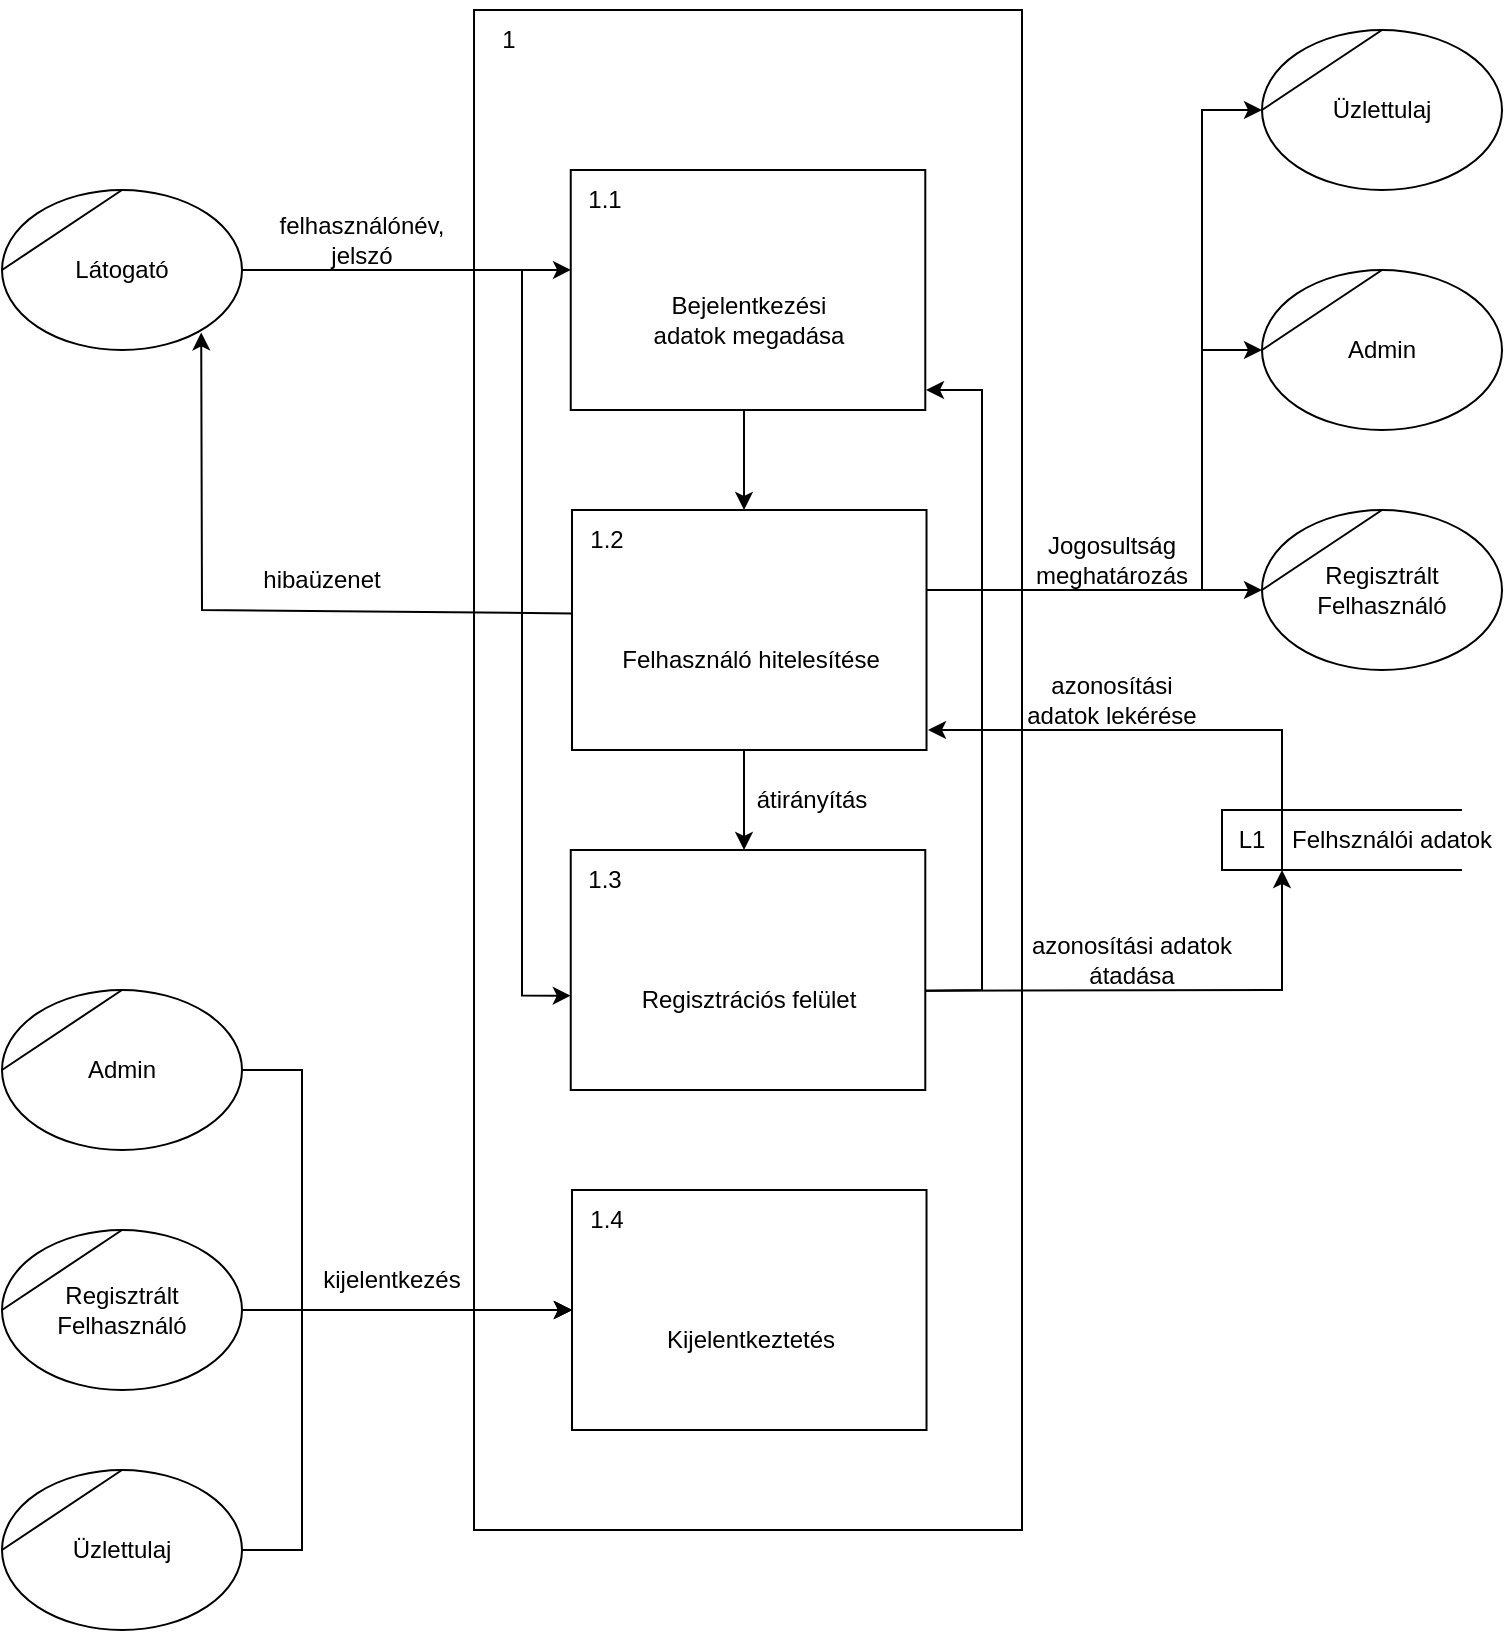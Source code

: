<mxfile version="20.8.20" type="device"><diagram name="Page-1" id="wBHr8lDyeCEjuskGQir8"><mxGraphModel dx="1979" dy="1143" grid="1" gridSize="10" guides="1" tooltips="1" connect="1" arrows="1" fold="1" page="1" pageScale="1" pageWidth="827" pageHeight="1169" math="0" shadow="0"><root><mxCell id="0"/><mxCell id="1" parent="0"/><mxCell id="6Y3xSeC-OIGS1qBUJar_-1" value="" style="html=1;dashed=0;whitespace=wrap;shape=mxgraph.dfd.process;align=center;container=1;collapsible=0;spacingTop=30;" parent="1" vertex="1"><mxGeometry x="276.01" y="150" width="273.99" height="760" as="geometry"/></mxCell><mxCell id="6Y3xSeC-OIGS1qBUJar_-2" value="1" style="text;html=1;strokeColor=none;fillColor=none;align=center;verticalAlign=middle;whiteSpace=wrap;rounded=0;movable=0;resizable=0;rotatable=0;cloneable=0;deletable=0;connectable=0;allowArrows=0;pointerEvents=1;" parent="6Y3xSeC-OIGS1qBUJar_-1" vertex="1"><mxGeometry width="35" height="30" as="geometry"/></mxCell><mxCell id="6Y3xSeC-OIGS1qBUJar_-3" value="" style="text;html=1;strokeColor=none;fillColor=none;align=left;verticalAlign=middle;whiteSpace=wrap;rounded=0;movable=0;resizable=0;connectable=0;allowArrows=0;rotatable=0;cloneable=0;deletable=0;spacingLeft=6;autosize=1;resizeWidth=0;" parent="6Y3xSeC-OIGS1qBUJar_-1" vertex="1"><mxGeometry x="35" y="-5" width="50" height="40" as="geometry"/></mxCell><mxCell id="6Y3xSeC-OIGS1qBUJar_-7" value="Bejelentkezési&lt;br&gt;adatok megadása" style="html=1;dashed=0;whitespace=wrap;shape=mxgraph.dfd.process2;align=center;container=1;collapsible=0;spacingTop=30;" parent="6Y3xSeC-OIGS1qBUJar_-1" vertex="1"><mxGeometry x="48.366" y="80" width="177.266" height="120" as="geometry"/></mxCell><mxCell id="6Y3xSeC-OIGS1qBUJar_-8" value="1.1" style="text;html=1;strokeColor=none;fillColor=none;align=center;verticalAlign=middle;whiteSpace=wrap;rounded=0;connectable=0;allowArrows=0;editable=1;movable=0;resizable=0;rotatable=0;deletable=0;locked=0;cloneable=0;" parent="6Y3xSeC-OIGS1qBUJar_-7" vertex="1"><mxGeometry width="35" height="30" as="geometry"/></mxCell><mxCell id="6Y3xSeC-OIGS1qBUJar_-9" value="" style="text;strokeColor=none;fillColor=none;align=left;verticalAlign=middle;whiteSpace=wrap;rounded=0;autosize=1;connectable=0;allowArrows=0;movable=0;resizable=0;rotatable=0;deletable=0;cloneable=0;spacingLeft=6;fontStyle=0;html=1;" parent="6Y3xSeC-OIGS1qBUJar_-7" vertex="1"><mxGeometry x="35" y="-5" width="50" height="40" as="geometry"/></mxCell><mxCell id="6Y3xSeC-OIGS1qBUJar_-16" value="Felhasználó hitelesítése" style="html=1;dashed=0;whitespace=wrap;shape=mxgraph.dfd.process2;align=center;container=1;collapsible=0;spacingTop=30;" parent="6Y3xSeC-OIGS1qBUJar_-1" vertex="1"><mxGeometry x="48.986" y="250" width="177.266" height="120" as="geometry"/></mxCell><mxCell id="6Y3xSeC-OIGS1qBUJar_-17" value="1.2" style="text;html=1;strokeColor=none;fillColor=none;align=center;verticalAlign=middle;whiteSpace=wrap;rounded=0;connectable=0;allowArrows=0;editable=1;movable=0;resizable=0;rotatable=0;deletable=0;locked=0;cloneable=0;" parent="6Y3xSeC-OIGS1qBUJar_-16" vertex="1"><mxGeometry width="35" height="30" as="geometry"/></mxCell><mxCell id="6Y3xSeC-OIGS1qBUJar_-18" value="" style="text;strokeColor=none;fillColor=none;align=left;verticalAlign=middle;whiteSpace=wrap;rounded=0;autosize=1;connectable=0;allowArrows=0;movable=0;resizable=0;rotatable=0;deletable=0;cloneable=0;spacingLeft=6;fontStyle=0;html=1;" parent="6Y3xSeC-OIGS1qBUJar_-16" vertex="1"><mxGeometry x="35" y="-5" width="50" height="40" as="geometry"/></mxCell><mxCell id="6Y3xSeC-OIGS1qBUJar_-21" value="" style="endArrow=classic;html=1;rounded=0;" parent="6Y3xSeC-OIGS1qBUJar_-1" edge="1"><mxGeometry width="50" height="50" relative="1" as="geometry"><mxPoint x="135" y="370" as="sourcePoint"/><mxPoint x="135" y="420" as="targetPoint"/></mxGeometry></mxCell><mxCell id="6Y3xSeC-OIGS1qBUJar_-24" value="Regisztrációs felület" style="html=1;dashed=0;whitespace=wrap;shape=mxgraph.dfd.process2;align=center;container=1;collapsible=0;spacingTop=30;" parent="6Y3xSeC-OIGS1qBUJar_-1" vertex="1"><mxGeometry x="48.366" y="420" width="177.266" height="120" as="geometry"/></mxCell><mxCell id="6Y3xSeC-OIGS1qBUJar_-25" value="1.3" style="text;html=1;strokeColor=none;fillColor=none;align=center;verticalAlign=middle;whiteSpace=wrap;rounded=0;connectable=0;allowArrows=0;editable=1;movable=0;resizable=0;rotatable=0;deletable=0;locked=0;cloneable=0;" parent="6Y3xSeC-OIGS1qBUJar_-24" vertex="1"><mxGeometry width="35" height="30" as="geometry"/></mxCell><mxCell id="6Y3xSeC-OIGS1qBUJar_-26" value="" style="text;strokeColor=none;fillColor=none;align=left;verticalAlign=middle;whiteSpace=wrap;rounded=0;autosize=1;connectable=0;allowArrows=0;movable=0;resizable=0;rotatable=0;deletable=0;cloneable=0;spacingLeft=6;fontStyle=0;html=1;" parent="6Y3xSeC-OIGS1qBUJar_-24" vertex="1"><mxGeometry x="35" y="-5" width="50" height="40" as="geometry"/></mxCell><mxCell id="6Y3xSeC-OIGS1qBUJar_-27" value="átirányítás" style="text;html=1;strokeColor=none;fillColor=none;align=center;verticalAlign=middle;whiteSpace=wrap;rounded=0;" parent="6Y3xSeC-OIGS1qBUJar_-1" vertex="1"><mxGeometry x="137.99" y="380" width="62.01" height="30" as="geometry"/></mxCell><mxCell id="6Y3xSeC-OIGS1qBUJar_-29" value="" style="endArrow=classic;html=1;rounded=0;" parent="6Y3xSeC-OIGS1qBUJar_-1" edge="1"><mxGeometry width="50" height="50" relative="1" as="geometry"><mxPoint x="135" y="200" as="sourcePoint"/><mxPoint x="135" y="250" as="targetPoint"/></mxGeometry></mxCell><mxCell id="6Y3xSeC-OIGS1qBUJar_-30" value="" style="endArrow=classic;html=1;rounded=0;exitX=1.001;exitY=0.586;exitDx=0;exitDy=0;exitPerimeter=0;" parent="6Y3xSeC-OIGS1qBUJar_-1" source="6Y3xSeC-OIGS1qBUJar_-24" edge="1"><mxGeometry width="50" height="50" relative="1" as="geometry"><mxPoint x="243.99" y="490" as="sourcePoint"/><mxPoint x="225.99" y="190" as="targetPoint"/><Array as="points"><mxPoint x="253.99" y="490"/><mxPoint x="253.99" y="190"/></Array></mxGeometry></mxCell><mxCell id="t-ofbgn7-wJjIu8tS1og-3" value="Kijelentkeztetés" style="html=1;dashed=0;whitespace=wrap;shape=mxgraph.dfd.process2;align=center;container=1;collapsible=0;spacingTop=30;" parent="6Y3xSeC-OIGS1qBUJar_-1" vertex="1"><mxGeometry x="48.986" y="590" width="177.266" height="120" as="geometry"/></mxCell><mxCell id="t-ofbgn7-wJjIu8tS1og-4" value="1.4" style="text;html=1;strokeColor=none;fillColor=none;align=center;verticalAlign=middle;whiteSpace=wrap;rounded=0;connectable=0;allowArrows=0;editable=1;movable=0;resizable=0;rotatable=0;deletable=0;locked=0;cloneable=0;" parent="t-ofbgn7-wJjIu8tS1og-3" vertex="1"><mxGeometry width="35" height="30" as="geometry"/></mxCell><mxCell id="t-ofbgn7-wJjIu8tS1og-5" value="" style="text;strokeColor=none;fillColor=none;align=left;verticalAlign=middle;whiteSpace=wrap;rounded=0;autosize=1;connectable=0;allowArrows=0;movable=0;resizable=0;rotatable=0;deletable=0;cloneable=0;spacingLeft=6;fontStyle=0;html=1;" parent="t-ofbgn7-wJjIu8tS1og-3" vertex="1"><mxGeometry x="35" y="-5" width="50" height="40" as="geometry"/></mxCell><mxCell id="6Y3xSeC-OIGS1qBUJar_-13" style="edgeStyle=orthogonalEdgeStyle;rounded=0;orthogonalLoop=1;jettySize=auto;html=1;exitX=1;exitY=0.5;exitDx=0;exitDy=0;entryX=0.177;entryY=0.171;entryDx=0;entryDy=0;entryPerimeter=0;" parent="1" source="6Y3xSeC-OIGS1qBUJar_-4" target="6Y3xSeC-OIGS1qBUJar_-1" edge="1"><mxGeometry relative="1" as="geometry"/></mxCell><mxCell id="6Y3xSeC-OIGS1qBUJar_-4" value="Látogató" style="shape=stencil(tZRtjoMgEIZPw98GJR6gYXfvQe10nZQCAbYft99RNKlW7GajiTGZeeXhnZGBCRka5YCVvGHig5VlwTm9Kb5NYhUc1DElr8qjOmhISojenuGGx9gz0DTgMbaq+GR8T9+0j5C1NYYgaE0YKU86wRQaWsvvCdZv/xhFjvgXiOB7kynLyq+/Y3fVNuBiI79j7OB+db/rgceOi61+3Grg4v9YISmTO9xCHlR9/vb2xxxnzYDW6AK8OfLTeZzO66ynzM5CnqyHBUsn1DqN9UITnWoH/kUY5Iu9PtVUzRY1jx4IGk22K9UioSs+44+uvFxl3bKX1nTZdE12iV8=);whiteSpace=wrap;html=1;" parent="1" vertex="1"><mxGeometry x="40" y="240" width="120" height="80" as="geometry"/></mxCell><mxCell id="6Y3xSeC-OIGS1qBUJar_-5" value="Felhsználói adatok" style="html=1;dashed=0;whitespace=wrap;shape=mxgraph.dfd.dataStoreID;align=left;spacingLeft=33;container=1;collapsible=0;autosize=0;" parent="1" vertex="1"><mxGeometry x="650" y="550" width="120" height="30" as="geometry"/></mxCell><mxCell id="6Y3xSeC-OIGS1qBUJar_-6" value="L1" style="text;html=1;strokeColor=none;fillColor=none;align=center;verticalAlign=middle;whiteSpace=wrap;rounded=0;movable=0;resizable=0;rotatable=0;cloneable=0;deletable=0;allowArrows=0;connectable=0;" parent="6Y3xSeC-OIGS1qBUJar_-5" vertex="1"><mxGeometry width="30" height="30" as="geometry"/></mxCell><mxCell id="6Y3xSeC-OIGS1qBUJar_-14" value="felhasználónév, jelszó" style="text;html=1;strokeColor=none;fillColor=none;align=center;verticalAlign=middle;whiteSpace=wrap;rounded=0;" parent="1" vertex="1"><mxGeometry x="170" y="250" width="100" height="30" as="geometry"/></mxCell><mxCell id="6Y3xSeC-OIGS1qBUJar_-19" value="" style="endArrow=classic;html=1;rounded=0;exitX=0.25;exitY=0;exitDx=0;exitDy=0;exitPerimeter=0;" parent="1" source="6Y3xSeC-OIGS1qBUJar_-5" edge="1"><mxGeometry width="50" height="50" relative="1" as="geometry"><mxPoint x="660" y="540" as="sourcePoint"/><mxPoint x="503" y="510" as="targetPoint"/><Array as="points"><mxPoint x="680" y="510"/></Array></mxGeometry></mxCell><mxCell id="6Y3xSeC-OIGS1qBUJar_-22" value="" style="endArrow=classic;html=1;rounded=0;exitX=0.002;exitY=0.431;exitDx=0;exitDy=0;exitPerimeter=0;entryX=0.83;entryY=0.89;entryDx=0;entryDy=0;entryPerimeter=0;" parent="1" source="6Y3xSeC-OIGS1qBUJar_-16" target="6Y3xSeC-OIGS1qBUJar_-4" edge="1"><mxGeometry width="50" height="50" relative="1" as="geometry"><mxPoint x="250" y="480" as="sourcePoint"/><mxPoint x="140" y="330" as="targetPoint"/><Array as="points"><mxPoint x="140" y="450"/></Array></mxGeometry></mxCell><mxCell id="6Y3xSeC-OIGS1qBUJar_-23" value="hibaüzenet" style="text;html=1;strokeColor=none;fillColor=none;align=center;verticalAlign=middle;whiteSpace=wrap;rounded=0;" parent="1" vertex="1"><mxGeometry x="150" y="420" width="100" height="30" as="geometry"/></mxCell><mxCell id="6Y3xSeC-OIGS1qBUJar_-28" style="edgeStyle=orthogonalEdgeStyle;rounded=0;orthogonalLoop=1;jettySize=auto;html=1;exitX=1;exitY=0.5;exitDx=0;exitDy=0;entryX=0;entryY=0.607;entryDx=0;entryDy=0;entryPerimeter=0;" parent="1" source="6Y3xSeC-OIGS1qBUJar_-4" target="6Y3xSeC-OIGS1qBUJar_-24" edge="1"><mxGeometry relative="1" as="geometry"><Array as="points"><mxPoint x="300" y="280"/><mxPoint x="300" y="643"/></Array></mxGeometry></mxCell><mxCell id="6Y3xSeC-OIGS1qBUJar_-32" value="" style="endArrow=classic;html=1;rounded=0;exitX=1.001;exitY=0.586;exitDx=0;exitDy=0;exitPerimeter=0;" parent="1" source="6Y3xSeC-OIGS1qBUJar_-24" edge="1"><mxGeometry width="50" height="50" relative="1" as="geometry"><mxPoint x="778.02" y="790" as="sourcePoint"/><mxPoint x="680" y="580" as="targetPoint"/><Array as="points"><mxPoint x="680" y="640"/></Array></mxGeometry></mxCell><mxCell id="6Y3xSeC-OIGS1qBUJar_-33" value="azonosítási adatok átadása" style="text;html=1;strokeColor=none;fillColor=none;align=center;verticalAlign=middle;whiteSpace=wrap;rounded=0;" parent="1" vertex="1"><mxGeometry x="550" y="610" width="110" height="30" as="geometry"/></mxCell><mxCell id="6Y3xSeC-OIGS1qBUJar_-34" value="azonosítási adatok lekérése" style="text;html=1;strokeColor=none;fillColor=none;align=center;verticalAlign=middle;whiteSpace=wrap;rounded=0;" parent="1" vertex="1"><mxGeometry x="550" y="480" width="90" height="30" as="geometry"/></mxCell><mxCell id="6Y3xSeC-OIGS1qBUJar_-52" value="Regisztrált&lt;br&gt;Felhasználó" style="shape=stencil(tZRtjoMgEIZPw98GJR6gYXfvQe10nZQCAbYft99RNKlW7GajiTGZeeXhnZGBCRka5YCVvGHig5VlwTm9Kb5NYhUc1DElr8qjOmhISojenuGGx9gz0DTgMbaq+GR8T9+0j5C1NYYgaE0YKU86wRQaWsvvCdZv/xhFjvgXiOB7kynLyq+/Y3fVNuBiI79j7OB+db/rgceOi61+3Grg4v9YISmTO9xCHlR9/vb2xxxnzYDW6AK8OfLTeZzO66ynzM5CnqyHBUsn1DqN9UITnWoH/kUY5Iu9PtVUzRY1jx4IGk22K9UioSs+44+uvFxl3bKX1nTZdE12iV8=);whiteSpace=wrap;html=1;" parent="1" vertex="1"><mxGeometry x="670" y="400" width="120" height="80" as="geometry"/></mxCell><mxCell id="6Y3xSeC-OIGS1qBUJar_-53" value="Admin" style="shape=stencil(tZRtjoMgEIZPw98GJR6gYXfvQe10nZQCAbYft99RNKlW7GajiTGZeeXhnZGBCRka5YCVvGHig5VlwTm9Kb5NYhUc1DElr8qjOmhISojenuGGx9gz0DTgMbaq+GR8T9+0j5C1NYYgaE0YKU86wRQaWsvvCdZv/xhFjvgXiOB7kynLyq+/Y3fVNuBiI79j7OB+db/rgceOi61+3Grg4v9YISmTO9xCHlR9/vb2xxxnzYDW6AK8OfLTeZzO66ynzM5CnqyHBUsn1DqN9UITnWoH/kUY5Iu9PtVUzRY1jx4IGk22K9UioSs+44+uvFxl3bKX1nTZdE12iV8=);whiteSpace=wrap;html=1;" parent="1" vertex="1"><mxGeometry x="670" y="280" width="120" height="80" as="geometry"/></mxCell><mxCell id="6Y3xSeC-OIGS1qBUJar_-54" value="" style="endArrow=classic;html=1;rounded=0;entryX=0;entryY=0.5;entryDx=0;entryDy=0;" parent="1" target="6Y3xSeC-OIGS1qBUJar_-53" edge="1"><mxGeometry width="50" height="50" relative="1" as="geometry"><mxPoint x="640" y="320" as="sourcePoint"/><mxPoint x="670" y="260" as="targetPoint"/><Array as="points"><mxPoint x="640" y="440"/><mxPoint x="640" y="320"/></Array></mxGeometry></mxCell><mxCell id="6Y3xSeC-OIGS1qBUJar_-55" value="" style="endArrow=classic;html=1;rounded=0;entryX=0;entryY=0.5;entryDx=0;entryDy=0;" parent="1" target="6Y3xSeC-OIGS1qBUJar_-52" edge="1"><mxGeometry width="50" height="50" relative="1" as="geometry"><mxPoint x="502" y="440" as="sourcePoint"/><mxPoint x="660" y="260" as="targetPoint"/><Array as="points"><mxPoint x="630" y="440"/></Array></mxGeometry></mxCell><mxCell id="6Y3xSeC-OIGS1qBUJar_-56" value="Jogosultság meghatározás" style="text;html=1;strokeColor=none;fillColor=none;align=center;verticalAlign=middle;whiteSpace=wrap;rounded=0;" parent="1" vertex="1"><mxGeometry x="560" y="410" width="70" height="30" as="geometry"/></mxCell><mxCell id="t-ofbgn7-wJjIu8tS1og-7" style="edgeStyle=orthogonalEdgeStyle;rounded=0;orthogonalLoop=1;jettySize=auto;html=1;exitX=1;exitY=0.5;exitDx=0;exitDy=0;" parent="1" source="t-ofbgn7-wJjIu8tS1og-1" target="t-ofbgn7-wJjIu8tS1og-3" edge="1"><mxGeometry relative="1" as="geometry"><Array as="points"><mxPoint x="180" y="800"/><mxPoint x="180" y="800"/></Array></mxGeometry></mxCell><mxCell id="t-ofbgn7-wJjIu8tS1og-1" value="Regisztrált&lt;br&gt;Felhasználó" style="shape=stencil(tZRtjoMgEIZPw98GJR6gYXfvQe10nZQCAbYft99RNKlW7GajiTGZeeXhnZGBCRka5YCVvGHig5VlwTm9Kb5NYhUc1DElr8qjOmhISojenuGGx9gz0DTgMbaq+GR8T9+0j5C1NYYgaE0YKU86wRQaWsvvCdZv/xhFjvgXiOB7kynLyq+/Y3fVNuBiI79j7OB+db/rgceOi61+3Grg4v9YISmTO9xCHlR9/vb2xxxnzYDW6AK8OfLTeZzO66ynzM5CnqyHBUsn1DqN9UITnWoH/kUY5Iu9PtVUzRY1jx4IGk22K9UioSs+44+uvFxl3bKX1nTZdE12iV8=);whiteSpace=wrap;html=1;" parent="1" vertex="1"><mxGeometry x="40" y="760" width="120" height="80" as="geometry"/></mxCell><mxCell id="t-ofbgn7-wJjIu8tS1og-6" style="edgeStyle=orthogonalEdgeStyle;rounded=0;orthogonalLoop=1;jettySize=auto;html=1;exitX=1;exitY=0.5;exitDx=0;exitDy=0;" parent="1" source="t-ofbgn7-wJjIu8tS1og-2" target="t-ofbgn7-wJjIu8tS1og-3" edge="1"><mxGeometry relative="1" as="geometry"><Array as="points"><mxPoint x="190" y="680"/><mxPoint x="190" y="800"/></Array></mxGeometry></mxCell><mxCell id="t-ofbgn7-wJjIu8tS1og-2" value="Admin" style="shape=stencil(tZRtjoMgEIZPw98GJR6gYXfvQe10nZQCAbYft99RNKlW7GajiTGZeeXhnZGBCRka5YCVvGHig5VlwTm9Kb5NYhUc1DElr8qjOmhISojenuGGx9gz0DTgMbaq+GR8T9+0j5C1NYYgaE0YKU86wRQaWsvvCdZv/xhFjvgXiOB7kynLyq+/Y3fVNuBiI79j7OB+db/rgceOi61+3Grg4v9YISmTO9xCHlR9/vb2xxxnzYDW6AK8OfLTeZzO66ynzM5CnqyHBUsn1DqN9UITnWoH/kUY5Iu9PtVUzRY1jx4IGk22K9UioSs+44+uvFxl3bKX1nTZdE12iV8=);whiteSpace=wrap;html=1;" parent="1" vertex="1"><mxGeometry x="40" y="640" width="120" height="80" as="geometry"/></mxCell><mxCell id="t-ofbgn7-wJjIu8tS1og-8" value="kijelentkezés" style="text;html=1;strokeColor=none;fillColor=none;align=center;verticalAlign=middle;whiteSpace=wrap;rounded=0;" parent="1" vertex="1"><mxGeometry x="190" y="770" width="90" height="30" as="geometry"/></mxCell><mxCell id="STA9T1CAqGOj2N9s6_vH-1" value="Üzlettulaj" style="shape=stencil(tZRtjoMgEIZPw98GJR6gYXfvQe10nZQCAbYft99RNKlW7GajiTGZeeXhnZGBCRka5YCVvGHig5VlwTm9Kb5NYhUc1DElr8qjOmhISojenuGGx9gz0DTgMbaq+GR8T9+0j5C1NYYgaE0YKU86wRQaWsvvCdZv/xhFjvgXiOB7kynLyq+/Y3fVNuBiI79j7OB+db/rgceOi61+3Grg4v9YISmTO9xCHlR9/vb2xxxnzYDW6AK8OfLTeZzO66ynzM5CnqyHBUsn1DqN9UITnWoH/kUY5Iu9PtVUzRY1jx4IGk22K9UioSs+44+uvFxl3bKX1nTZdE12iV8=);whiteSpace=wrap;html=1;" parent="1" vertex="1"><mxGeometry x="40" y="880" width="120" height="80" as="geometry"/></mxCell><mxCell id="STA9T1CAqGOj2N9s6_vH-2" style="edgeStyle=orthogonalEdgeStyle;rounded=0;orthogonalLoop=1;jettySize=auto;html=1;exitX=1;exitY=0.5;exitDx=0;exitDy=0;" parent="1" source="STA9T1CAqGOj2N9s6_vH-1" target="t-ofbgn7-wJjIu8tS1og-3" edge="1"><mxGeometry relative="1" as="geometry"><Array as="points"><mxPoint x="190" y="920"/><mxPoint x="190" y="800"/></Array></mxGeometry></mxCell><mxCell id="STA9T1CAqGOj2N9s6_vH-3" value="Üzlettulaj" style="shape=stencil(tZRtjoMgEIZPw98GJR6gYXfvQe10nZQCAbYft99RNKlW7GajiTGZeeXhnZGBCRka5YCVvGHig5VlwTm9Kb5NYhUc1DElr8qjOmhISojenuGGx9gz0DTgMbaq+GR8T9+0j5C1NYYgaE0YKU86wRQaWsvvCdZv/xhFjvgXiOB7kynLyq+/Y3fVNuBiI79j7OB+db/rgceOi61+3Grg4v9YISmTO9xCHlR9/vb2xxxnzYDW6AK8OfLTeZzO66ynzM5CnqyHBUsn1DqN9UITnWoH/kUY5Iu9PtVUzRY1jx4IGk22K9UioSs+44+uvFxl3bKX1nTZdE12iV8=);whiteSpace=wrap;html=1;" parent="1" vertex="1"><mxGeometry x="670" y="160" width="120" height="80" as="geometry"/></mxCell><mxCell id="STA9T1CAqGOj2N9s6_vH-4" value="" style="endArrow=classic;html=1;rounded=0;entryX=0;entryY=0.5;entryDx=0;entryDy=0;" parent="1" target="STA9T1CAqGOj2N9s6_vH-3" edge="1"><mxGeometry width="50" height="50" relative="1" as="geometry"><mxPoint x="640" y="320" as="sourcePoint"/><mxPoint x="670" y="260" as="targetPoint"/><Array as="points"><mxPoint x="640" y="440"/><mxPoint x="640" y="200"/></Array></mxGeometry></mxCell></root></mxGraphModel></diagram></mxfile>
